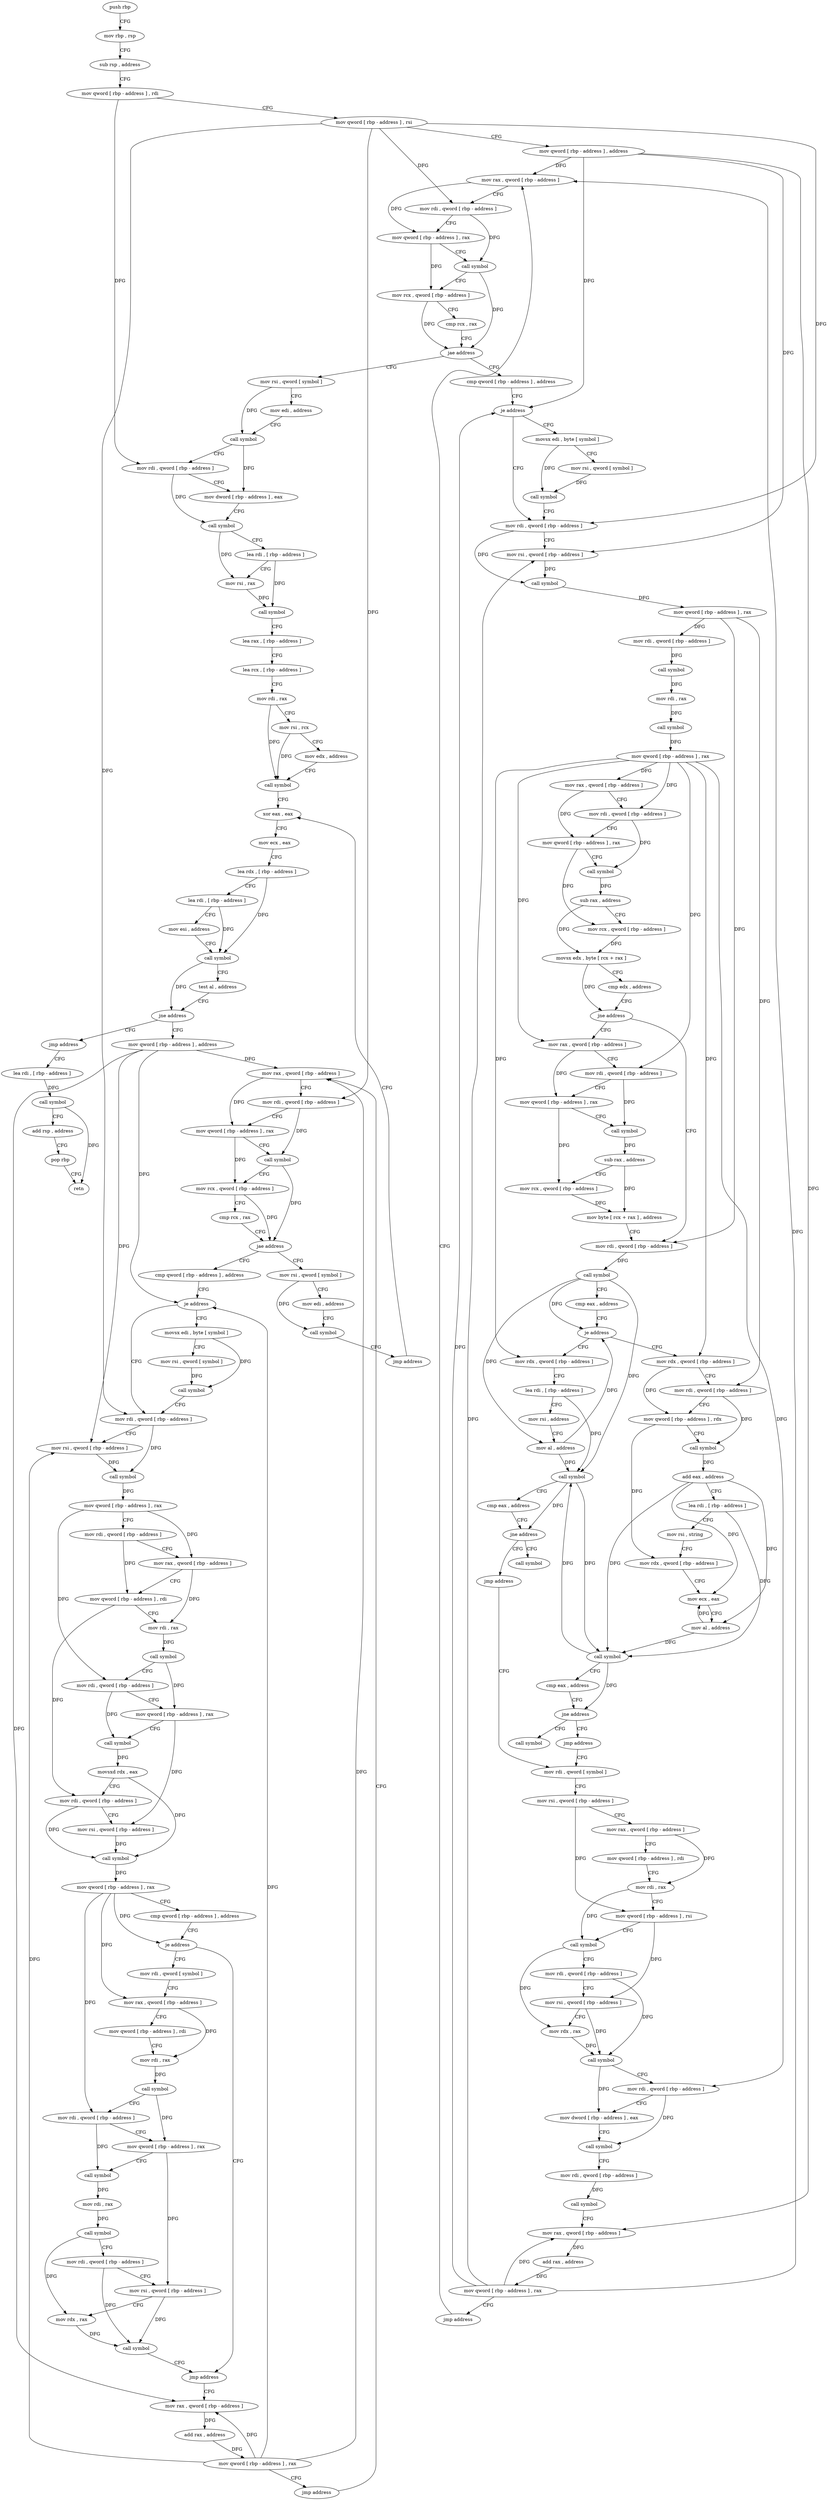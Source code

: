 digraph "func" {
"4219776" [label = "push rbp" ]
"4219777" [label = "mov rbp , rsp" ]
"4219780" [label = "sub rsp , address" ]
"4219787" [label = "mov qword [ rbp - address ] , rdi" ]
"4219791" [label = "mov qword [ rbp - address ] , rsi" ]
"4219795" [label = "mov qword [ rbp - address ] , address" ]
"4219803" [label = "mov rax , qword [ rbp - address ]" ]
"4220229" [label = "mov rsi , qword [ symbol ]" ]
"4220237" [label = "mov edi , address" ]
"4220242" [label = "call symbol" ]
"4220247" [label = "mov rdi , qword [ rbp - address ]" ]
"4220251" [label = "mov dword [ rbp - address ] , eax" ]
"4220257" [label = "call symbol" ]
"4220262" [label = "lea rdi , [ rbp - address ]" ]
"4220269" [label = "mov rsi , rax" ]
"4220272" [label = "call symbol" ]
"4220277" [label = "lea rax , [ rbp - address ]" ]
"4220281" [label = "lea rcx , [ rbp - address ]" ]
"4220288" [label = "mov rdi , rax" ]
"4220291" [label = "mov rsi , rcx" ]
"4220294" [label = "mov edx , address" ]
"4220299" [label = "call symbol" ]
"4220304" [label = "xor eax , eax" ]
"4219839" [label = "cmp qword [ rbp - address ] , address" ]
"4219844" [label = "je address" ]
"4219871" [label = "mov rdi , qword [ rbp - address ]" ]
"4219850" [label = "movsx edi , byte [ symbol ]" ]
"4220339" [label = "mov qword [ rbp - address ] , address" ]
"4220347" [label = "mov rax , qword [ rbp - address ]" ]
"4220334" [label = "jmp address" ]
"4220628" [label = "lea rdi , [ rbp - address ]" ]
"4219875" [label = "mov rsi , qword [ rbp - address ]" ]
"4219879" [label = "call symbol" ]
"4219884" [label = "mov qword [ rbp - address ] , rax" ]
"4219888" [label = "mov rdi , qword [ rbp - address ]" ]
"4219892" [label = "call symbol" ]
"4219897" [label = "mov rdi , rax" ]
"4219900" [label = "call symbol" ]
"4219905" [label = "mov qword [ rbp - address ] , rax" ]
"4219909" [label = "mov rax , qword [ rbp - address ]" ]
"4219913" [label = "mov rdi , qword [ rbp - address ]" ]
"4219917" [label = "mov qword [ rbp - address ] , rax" ]
"4219924" [label = "call symbol" ]
"4219929" [label = "sub rax , address" ]
"4219935" [label = "mov rcx , qword [ rbp - address ]" ]
"4219942" [label = "movsx edx , byte [ rcx + rax ]" ]
"4219946" [label = "cmp edx , address" ]
"4219949" [label = "jne address" ]
"4219992" [label = "mov rdi , qword [ rbp - address ]" ]
"4219955" [label = "mov rax , qword [ rbp - address ]" ]
"4219858" [label = "mov rsi , qword [ symbol ]" ]
"4219866" [label = "call symbol" ]
"4220605" [label = "mov rsi , qword [ symbol ]" ]
"4220613" [label = "mov edi , address" ]
"4220618" [label = "call symbol" ]
"4220623" [label = "jmp address" ]
"4220383" [label = "cmp qword [ rbp - address ] , address" ]
"4220388" [label = "je address" ]
"4220415" [label = "mov rdi , qword [ rbp - address ]" ]
"4220394" [label = "movsx edi , byte [ symbol ]" ]
"4220632" [label = "call symbol" ]
"4220637" [label = "add rsp , address" ]
"4220644" [label = "pop rbp" ]
"4220645" [label = "retn" ]
"4219996" [label = "call symbol" ]
"4220001" [label = "cmp eax , address" ]
"4220004" [label = "je address" ]
"4220082" [label = "mov rdx , qword [ rbp - address ]" ]
"4220010" [label = "mov rdx , qword [ rbp - address ]" ]
"4219959" [label = "mov rdi , qword [ rbp - address ]" ]
"4219963" [label = "mov qword [ rbp - address ] , rax" ]
"4219970" [label = "call symbol" ]
"4219975" [label = "sub rax , address" ]
"4219981" [label = "mov rcx , qword [ rbp - address ]" ]
"4219988" [label = "mov byte [ rcx + rax ] , address" ]
"4220306" [label = "mov ecx , eax" ]
"4220308" [label = "lea rdx , [ rbp - address ]" ]
"4220312" [label = "lea rdi , [ rbp - address ]" ]
"4220316" [label = "mov esi , address" ]
"4220321" [label = "call symbol" ]
"4220326" [label = "test al , address" ]
"4220328" [label = "jne address" ]
"4220419" [label = "mov rsi , qword [ rbp - address ]" ]
"4220423" [label = "call symbol" ]
"4220428" [label = "mov qword [ rbp - address ] , rax" ]
"4220432" [label = "mov rdi , qword [ rbp - address ]" ]
"4220436" [label = "mov rax , qword [ rbp - address ]" ]
"4220440" [label = "mov qword [ rbp - address ] , rdi" ]
"4220447" [label = "mov rdi , rax" ]
"4220450" [label = "call symbol" ]
"4220455" [label = "mov rdi , qword [ rbp - address ]" ]
"4220459" [label = "mov qword [ rbp - address ] , rax" ]
"4220466" [label = "call symbol" ]
"4220471" [label = "movsxd rdx , eax" ]
"4220474" [label = "mov rdi , qword [ rbp - address ]" ]
"4220481" [label = "mov rsi , qword [ rbp - address ]" ]
"4220488" [label = "call symbol" ]
"4220493" [label = "mov qword [ rbp - address ] , rax" ]
"4220497" [label = "cmp qword [ rbp - address ] , address" ]
"4220502" [label = "je address" ]
"4220581" [label = "jmp address" ]
"4220508" [label = "mov rdi , qword [ symbol ]" ]
"4220402" [label = "mov rsi , qword [ symbol ]" ]
"4220410" [label = "call symbol" ]
"4220086" [label = "lea rdi , [ rbp - address ]" ]
"4220090" [label = "mov rsi , address" ]
"4220100" [label = "mov al , address" ]
"4220102" [label = "call symbol" ]
"4220107" [label = "cmp eax , address" ]
"4220110" [label = "jne address" ]
"4220121" [label = "jmp address" ]
"4220116" [label = "call symbol" ]
"4220014" [label = "mov rdi , qword [ rbp - address ]" ]
"4220018" [label = "mov qword [ rbp - address ] , rdx" ]
"4220025" [label = "call symbol" ]
"4220030" [label = "add eax , address" ]
"4220033" [label = "lea rdi , [ rbp - address ]" ]
"4220037" [label = "mov rsi , string" ]
"4220047" [label = "mov rdx , qword [ rbp - address ]" ]
"4220054" [label = "mov ecx , eax" ]
"4220056" [label = "mov al , address" ]
"4220058" [label = "call symbol" ]
"4220063" [label = "cmp eax , address" ]
"4220066" [label = "jne address" ]
"4220077" [label = "jmp address" ]
"4220072" [label = "call symbol" ]
"4220586" [label = "mov rax , qword [ rbp - address ]" ]
"4220516" [label = "mov rax , qword [ rbp - address ]" ]
"4220520" [label = "mov qword [ rbp - address ] , rdi" ]
"4220527" [label = "mov rdi , rax" ]
"4220530" [label = "call symbol" ]
"4220535" [label = "mov rdi , qword [ rbp - address ]" ]
"4220539" [label = "mov qword [ rbp - address ] , rax" ]
"4220546" [label = "call symbol" ]
"4220551" [label = "mov rdi , rax" ]
"4220554" [label = "call symbol" ]
"4220559" [label = "mov rdi , qword [ rbp - address ]" ]
"4220566" [label = "mov rsi , qword [ rbp - address ]" ]
"4220573" [label = "mov rdx , rax" ]
"4220576" [label = "call symbol" ]
"4220126" [label = "mov rdi , qword [ symbol ]" ]
"4220590" [label = "add rax , address" ]
"4220596" [label = "mov qword [ rbp - address ] , rax" ]
"4220600" [label = "jmp address" ]
"4220134" [label = "mov rsi , qword [ rbp - address ]" ]
"4220138" [label = "mov rax , qword [ rbp - address ]" ]
"4220142" [label = "mov qword [ rbp - address ] , rdi" ]
"4220149" [label = "mov rdi , rax" ]
"4220152" [label = "mov qword [ rbp - address ] , rsi" ]
"4220159" [label = "call symbol" ]
"4220164" [label = "mov rdi , qword [ rbp - address ]" ]
"4220171" [label = "mov rsi , qword [ rbp - address ]" ]
"4220178" [label = "mov rdx , rax" ]
"4220181" [label = "call symbol" ]
"4220186" [label = "mov rdi , qword [ rbp - address ]" ]
"4220190" [label = "mov dword [ rbp - address ] , eax" ]
"4220196" [label = "call symbol" ]
"4220201" [label = "mov rdi , qword [ rbp - address ]" ]
"4220205" [label = "call symbol" ]
"4220210" [label = "mov rax , qword [ rbp - address ]" ]
"4220214" [label = "add rax , address" ]
"4220220" [label = "mov qword [ rbp - address ] , rax" ]
"4220224" [label = "jmp address" ]
"4220351" [label = "mov rdi , qword [ rbp - address ]" ]
"4220355" [label = "mov qword [ rbp - address ] , rax" ]
"4220362" [label = "call symbol" ]
"4220367" [label = "mov rcx , qword [ rbp - address ]" ]
"4220374" [label = "cmp rcx , rax" ]
"4220377" [label = "jae address" ]
"4219807" [label = "mov rdi , qword [ rbp - address ]" ]
"4219811" [label = "mov qword [ rbp - address ] , rax" ]
"4219818" [label = "call symbol" ]
"4219823" [label = "mov rcx , qword [ rbp - address ]" ]
"4219830" [label = "cmp rcx , rax" ]
"4219833" [label = "jae address" ]
"4219776" -> "4219777" [ label = "CFG" ]
"4219777" -> "4219780" [ label = "CFG" ]
"4219780" -> "4219787" [ label = "CFG" ]
"4219787" -> "4219791" [ label = "CFG" ]
"4219787" -> "4220247" [ label = "DFG" ]
"4219791" -> "4219795" [ label = "CFG" ]
"4219791" -> "4219807" [ label = "DFG" ]
"4219791" -> "4219871" [ label = "DFG" ]
"4219791" -> "4220351" [ label = "DFG" ]
"4219791" -> "4220415" [ label = "DFG" ]
"4219795" -> "4219803" [ label = "DFG" ]
"4219795" -> "4219844" [ label = "DFG" ]
"4219795" -> "4219875" [ label = "DFG" ]
"4219795" -> "4220210" [ label = "DFG" ]
"4219803" -> "4219807" [ label = "CFG" ]
"4219803" -> "4219811" [ label = "DFG" ]
"4220229" -> "4220237" [ label = "CFG" ]
"4220229" -> "4220242" [ label = "DFG" ]
"4220237" -> "4220242" [ label = "CFG" ]
"4220242" -> "4220247" [ label = "CFG" ]
"4220242" -> "4220251" [ label = "DFG" ]
"4220247" -> "4220251" [ label = "CFG" ]
"4220247" -> "4220257" [ label = "DFG" ]
"4220251" -> "4220257" [ label = "CFG" ]
"4220257" -> "4220262" [ label = "CFG" ]
"4220257" -> "4220269" [ label = "DFG" ]
"4220262" -> "4220269" [ label = "CFG" ]
"4220262" -> "4220272" [ label = "DFG" ]
"4220269" -> "4220272" [ label = "DFG" ]
"4220272" -> "4220277" [ label = "CFG" ]
"4220277" -> "4220281" [ label = "CFG" ]
"4220281" -> "4220288" [ label = "CFG" ]
"4220288" -> "4220291" [ label = "CFG" ]
"4220288" -> "4220299" [ label = "DFG" ]
"4220291" -> "4220294" [ label = "CFG" ]
"4220291" -> "4220299" [ label = "DFG" ]
"4220294" -> "4220299" [ label = "CFG" ]
"4220299" -> "4220304" [ label = "CFG" ]
"4220304" -> "4220306" [ label = "CFG" ]
"4219839" -> "4219844" [ label = "CFG" ]
"4219844" -> "4219871" [ label = "CFG" ]
"4219844" -> "4219850" [ label = "CFG" ]
"4219871" -> "4219875" [ label = "CFG" ]
"4219871" -> "4219879" [ label = "DFG" ]
"4219850" -> "4219858" [ label = "CFG" ]
"4219850" -> "4219866" [ label = "DFG" ]
"4220339" -> "4220347" [ label = "DFG" ]
"4220339" -> "4220388" [ label = "DFG" ]
"4220339" -> "4220419" [ label = "DFG" ]
"4220339" -> "4220586" [ label = "DFG" ]
"4220347" -> "4220351" [ label = "CFG" ]
"4220347" -> "4220355" [ label = "DFG" ]
"4220334" -> "4220628" [ label = "CFG" ]
"4220628" -> "4220632" [ label = "DFG" ]
"4219875" -> "4219879" [ label = "DFG" ]
"4219879" -> "4219884" [ label = "DFG" ]
"4219884" -> "4219888" [ label = "DFG" ]
"4219884" -> "4219992" [ label = "DFG" ]
"4219884" -> "4220014" [ label = "DFG" ]
"4219888" -> "4219892" [ label = "DFG" ]
"4219892" -> "4219897" [ label = "DFG" ]
"4219897" -> "4219900" [ label = "DFG" ]
"4219900" -> "4219905" [ label = "DFG" ]
"4219905" -> "4219909" [ label = "DFG" ]
"4219905" -> "4219913" [ label = "DFG" ]
"4219905" -> "4219955" [ label = "DFG" ]
"4219905" -> "4219959" [ label = "DFG" ]
"4219905" -> "4220082" [ label = "DFG" ]
"4219905" -> "4220010" [ label = "DFG" ]
"4219905" -> "4220186" [ label = "DFG" ]
"4219909" -> "4219913" [ label = "CFG" ]
"4219909" -> "4219917" [ label = "DFG" ]
"4219913" -> "4219917" [ label = "CFG" ]
"4219913" -> "4219924" [ label = "DFG" ]
"4219917" -> "4219924" [ label = "CFG" ]
"4219917" -> "4219935" [ label = "DFG" ]
"4219924" -> "4219929" [ label = "DFG" ]
"4219929" -> "4219935" [ label = "CFG" ]
"4219929" -> "4219942" [ label = "DFG" ]
"4219935" -> "4219942" [ label = "DFG" ]
"4219942" -> "4219946" [ label = "CFG" ]
"4219942" -> "4219949" [ label = "DFG" ]
"4219946" -> "4219949" [ label = "CFG" ]
"4219949" -> "4219992" [ label = "CFG" ]
"4219949" -> "4219955" [ label = "CFG" ]
"4219992" -> "4219996" [ label = "DFG" ]
"4219955" -> "4219959" [ label = "CFG" ]
"4219955" -> "4219963" [ label = "DFG" ]
"4219858" -> "4219866" [ label = "DFG" ]
"4219866" -> "4219871" [ label = "CFG" ]
"4220605" -> "4220613" [ label = "CFG" ]
"4220605" -> "4220618" [ label = "DFG" ]
"4220613" -> "4220618" [ label = "CFG" ]
"4220618" -> "4220623" [ label = "CFG" ]
"4220623" -> "4220304" [ label = "CFG" ]
"4220383" -> "4220388" [ label = "CFG" ]
"4220388" -> "4220415" [ label = "CFG" ]
"4220388" -> "4220394" [ label = "CFG" ]
"4220415" -> "4220419" [ label = "CFG" ]
"4220415" -> "4220423" [ label = "DFG" ]
"4220394" -> "4220402" [ label = "CFG" ]
"4220394" -> "4220410" [ label = "DFG" ]
"4220632" -> "4220637" [ label = "CFG" ]
"4220632" -> "4220645" [ label = "DFG" ]
"4220637" -> "4220644" [ label = "CFG" ]
"4220644" -> "4220645" [ label = "CFG" ]
"4219996" -> "4220001" [ label = "CFG" ]
"4219996" -> "4220004" [ label = "DFG" ]
"4219996" -> "4220100" [ label = "DFG" ]
"4219996" -> "4220102" [ label = "DFG" ]
"4220001" -> "4220004" [ label = "CFG" ]
"4220004" -> "4220082" [ label = "CFG" ]
"4220004" -> "4220010" [ label = "CFG" ]
"4220082" -> "4220086" [ label = "CFG" ]
"4220010" -> "4220014" [ label = "CFG" ]
"4220010" -> "4220018" [ label = "DFG" ]
"4219959" -> "4219963" [ label = "CFG" ]
"4219959" -> "4219970" [ label = "DFG" ]
"4219963" -> "4219970" [ label = "CFG" ]
"4219963" -> "4219981" [ label = "DFG" ]
"4219970" -> "4219975" [ label = "DFG" ]
"4219975" -> "4219981" [ label = "CFG" ]
"4219975" -> "4219988" [ label = "DFG" ]
"4219981" -> "4219988" [ label = "DFG" ]
"4219988" -> "4219992" [ label = "CFG" ]
"4220306" -> "4220308" [ label = "CFG" ]
"4220308" -> "4220312" [ label = "CFG" ]
"4220308" -> "4220321" [ label = "DFG" ]
"4220312" -> "4220316" [ label = "CFG" ]
"4220312" -> "4220321" [ label = "DFG" ]
"4220316" -> "4220321" [ label = "CFG" ]
"4220321" -> "4220326" [ label = "CFG" ]
"4220321" -> "4220328" [ label = "DFG" ]
"4220326" -> "4220328" [ label = "CFG" ]
"4220328" -> "4220339" [ label = "CFG" ]
"4220328" -> "4220334" [ label = "CFG" ]
"4220419" -> "4220423" [ label = "DFG" ]
"4220423" -> "4220428" [ label = "DFG" ]
"4220428" -> "4220432" [ label = "CFG" ]
"4220428" -> "4220436" [ label = "DFG" ]
"4220428" -> "4220455" [ label = "DFG" ]
"4220432" -> "4220436" [ label = "CFG" ]
"4220432" -> "4220440" [ label = "DFG" ]
"4220436" -> "4220440" [ label = "CFG" ]
"4220436" -> "4220447" [ label = "DFG" ]
"4220440" -> "4220447" [ label = "CFG" ]
"4220440" -> "4220474" [ label = "DFG" ]
"4220447" -> "4220450" [ label = "DFG" ]
"4220450" -> "4220455" [ label = "CFG" ]
"4220450" -> "4220459" [ label = "DFG" ]
"4220455" -> "4220459" [ label = "CFG" ]
"4220455" -> "4220466" [ label = "DFG" ]
"4220459" -> "4220466" [ label = "CFG" ]
"4220459" -> "4220481" [ label = "DFG" ]
"4220466" -> "4220471" [ label = "DFG" ]
"4220471" -> "4220474" [ label = "CFG" ]
"4220471" -> "4220488" [ label = "DFG" ]
"4220474" -> "4220481" [ label = "CFG" ]
"4220474" -> "4220488" [ label = "DFG" ]
"4220481" -> "4220488" [ label = "DFG" ]
"4220488" -> "4220493" [ label = "DFG" ]
"4220493" -> "4220497" [ label = "CFG" ]
"4220493" -> "4220502" [ label = "DFG" ]
"4220493" -> "4220516" [ label = "DFG" ]
"4220493" -> "4220535" [ label = "DFG" ]
"4220497" -> "4220502" [ label = "CFG" ]
"4220502" -> "4220581" [ label = "CFG" ]
"4220502" -> "4220508" [ label = "CFG" ]
"4220581" -> "4220586" [ label = "CFG" ]
"4220508" -> "4220516" [ label = "CFG" ]
"4220402" -> "4220410" [ label = "DFG" ]
"4220410" -> "4220415" [ label = "CFG" ]
"4220086" -> "4220090" [ label = "CFG" ]
"4220086" -> "4220102" [ label = "DFG" ]
"4220090" -> "4220100" [ label = "CFG" ]
"4220100" -> "4220102" [ label = "DFG" ]
"4220100" -> "4220004" [ label = "DFG" ]
"4220102" -> "4220107" [ label = "CFG" ]
"4220102" -> "4220110" [ label = "DFG" ]
"4220102" -> "4220058" [ label = "DFG" ]
"4220107" -> "4220110" [ label = "CFG" ]
"4220110" -> "4220121" [ label = "CFG" ]
"4220110" -> "4220116" [ label = "CFG" ]
"4220121" -> "4220126" [ label = "CFG" ]
"4220014" -> "4220018" [ label = "CFG" ]
"4220014" -> "4220025" [ label = "DFG" ]
"4220018" -> "4220025" [ label = "CFG" ]
"4220018" -> "4220047" [ label = "DFG" ]
"4220025" -> "4220030" [ label = "DFG" ]
"4220030" -> "4220033" [ label = "CFG" ]
"4220030" -> "4220054" [ label = "DFG" ]
"4220030" -> "4220056" [ label = "DFG" ]
"4220030" -> "4220058" [ label = "DFG" ]
"4220033" -> "4220037" [ label = "CFG" ]
"4220033" -> "4220058" [ label = "DFG" ]
"4220037" -> "4220047" [ label = "CFG" ]
"4220047" -> "4220054" [ label = "CFG" ]
"4220054" -> "4220056" [ label = "CFG" ]
"4220056" -> "4220058" [ label = "DFG" ]
"4220056" -> "4220054" [ label = "DFG" ]
"4220058" -> "4220063" [ label = "CFG" ]
"4220058" -> "4220102" [ label = "DFG" ]
"4220058" -> "4220066" [ label = "DFG" ]
"4220063" -> "4220066" [ label = "CFG" ]
"4220066" -> "4220077" [ label = "CFG" ]
"4220066" -> "4220072" [ label = "CFG" ]
"4220077" -> "4220126" [ label = "CFG" ]
"4220586" -> "4220590" [ label = "DFG" ]
"4220516" -> "4220520" [ label = "CFG" ]
"4220516" -> "4220527" [ label = "DFG" ]
"4220520" -> "4220527" [ label = "CFG" ]
"4220527" -> "4220530" [ label = "DFG" ]
"4220530" -> "4220535" [ label = "CFG" ]
"4220530" -> "4220539" [ label = "DFG" ]
"4220535" -> "4220539" [ label = "CFG" ]
"4220535" -> "4220546" [ label = "DFG" ]
"4220539" -> "4220546" [ label = "CFG" ]
"4220539" -> "4220566" [ label = "DFG" ]
"4220546" -> "4220551" [ label = "DFG" ]
"4220551" -> "4220554" [ label = "DFG" ]
"4220554" -> "4220559" [ label = "CFG" ]
"4220554" -> "4220573" [ label = "DFG" ]
"4220559" -> "4220566" [ label = "CFG" ]
"4220559" -> "4220576" [ label = "DFG" ]
"4220566" -> "4220573" [ label = "CFG" ]
"4220566" -> "4220576" [ label = "DFG" ]
"4220573" -> "4220576" [ label = "DFG" ]
"4220576" -> "4220581" [ label = "CFG" ]
"4220126" -> "4220134" [ label = "CFG" ]
"4220590" -> "4220596" [ label = "DFG" ]
"4220596" -> "4220600" [ label = "CFG" ]
"4220596" -> "4220347" [ label = "DFG" ]
"4220596" -> "4220388" [ label = "DFG" ]
"4220596" -> "4220419" [ label = "DFG" ]
"4220596" -> "4220586" [ label = "DFG" ]
"4220600" -> "4220347" [ label = "CFG" ]
"4220134" -> "4220138" [ label = "CFG" ]
"4220134" -> "4220152" [ label = "DFG" ]
"4220138" -> "4220142" [ label = "CFG" ]
"4220138" -> "4220149" [ label = "DFG" ]
"4220142" -> "4220149" [ label = "CFG" ]
"4220149" -> "4220152" [ label = "CFG" ]
"4220149" -> "4220159" [ label = "DFG" ]
"4220152" -> "4220159" [ label = "CFG" ]
"4220152" -> "4220171" [ label = "DFG" ]
"4220159" -> "4220164" [ label = "CFG" ]
"4220159" -> "4220178" [ label = "DFG" ]
"4220164" -> "4220171" [ label = "CFG" ]
"4220164" -> "4220181" [ label = "DFG" ]
"4220171" -> "4220178" [ label = "CFG" ]
"4220171" -> "4220181" [ label = "DFG" ]
"4220178" -> "4220181" [ label = "DFG" ]
"4220181" -> "4220186" [ label = "CFG" ]
"4220181" -> "4220190" [ label = "DFG" ]
"4220186" -> "4220190" [ label = "CFG" ]
"4220186" -> "4220196" [ label = "DFG" ]
"4220190" -> "4220196" [ label = "CFG" ]
"4220196" -> "4220201" [ label = "CFG" ]
"4220201" -> "4220205" [ label = "DFG" ]
"4220205" -> "4220210" [ label = "CFG" ]
"4220210" -> "4220214" [ label = "DFG" ]
"4220214" -> "4220220" [ label = "DFG" ]
"4220220" -> "4220224" [ label = "CFG" ]
"4220220" -> "4219803" [ label = "DFG" ]
"4220220" -> "4219844" [ label = "DFG" ]
"4220220" -> "4219875" [ label = "DFG" ]
"4220220" -> "4220210" [ label = "DFG" ]
"4220224" -> "4219803" [ label = "CFG" ]
"4220351" -> "4220355" [ label = "CFG" ]
"4220351" -> "4220362" [ label = "DFG" ]
"4220355" -> "4220362" [ label = "CFG" ]
"4220355" -> "4220367" [ label = "DFG" ]
"4220362" -> "4220367" [ label = "CFG" ]
"4220362" -> "4220377" [ label = "DFG" ]
"4220367" -> "4220374" [ label = "CFG" ]
"4220367" -> "4220377" [ label = "DFG" ]
"4220374" -> "4220377" [ label = "CFG" ]
"4220377" -> "4220605" [ label = "CFG" ]
"4220377" -> "4220383" [ label = "CFG" ]
"4219807" -> "4219811" [ label = "CFG" ]
"4219807" -> "4219818" [ label = "DFG" ]
"4219811" -> "4219818" [ label = "CFG" ]
"4219811" -> "4219823" [ label = "DFG" ]
"4219818" -> "4219823" [ label = "CFG" ]
"4219818" -> "4219833" [ label = "DFG" ]
"4219823" -> "4219830" [ label = "CFG" ]
"4219823" -> "4219833" [ label = "DFG" ]
"4219830" -> "4219833" [ label = "CFG" ]
"4219833" -> "4220229" [ label = "CFG" ]
"4219833" -> "4219839" [ label = "CFG" ]
}
